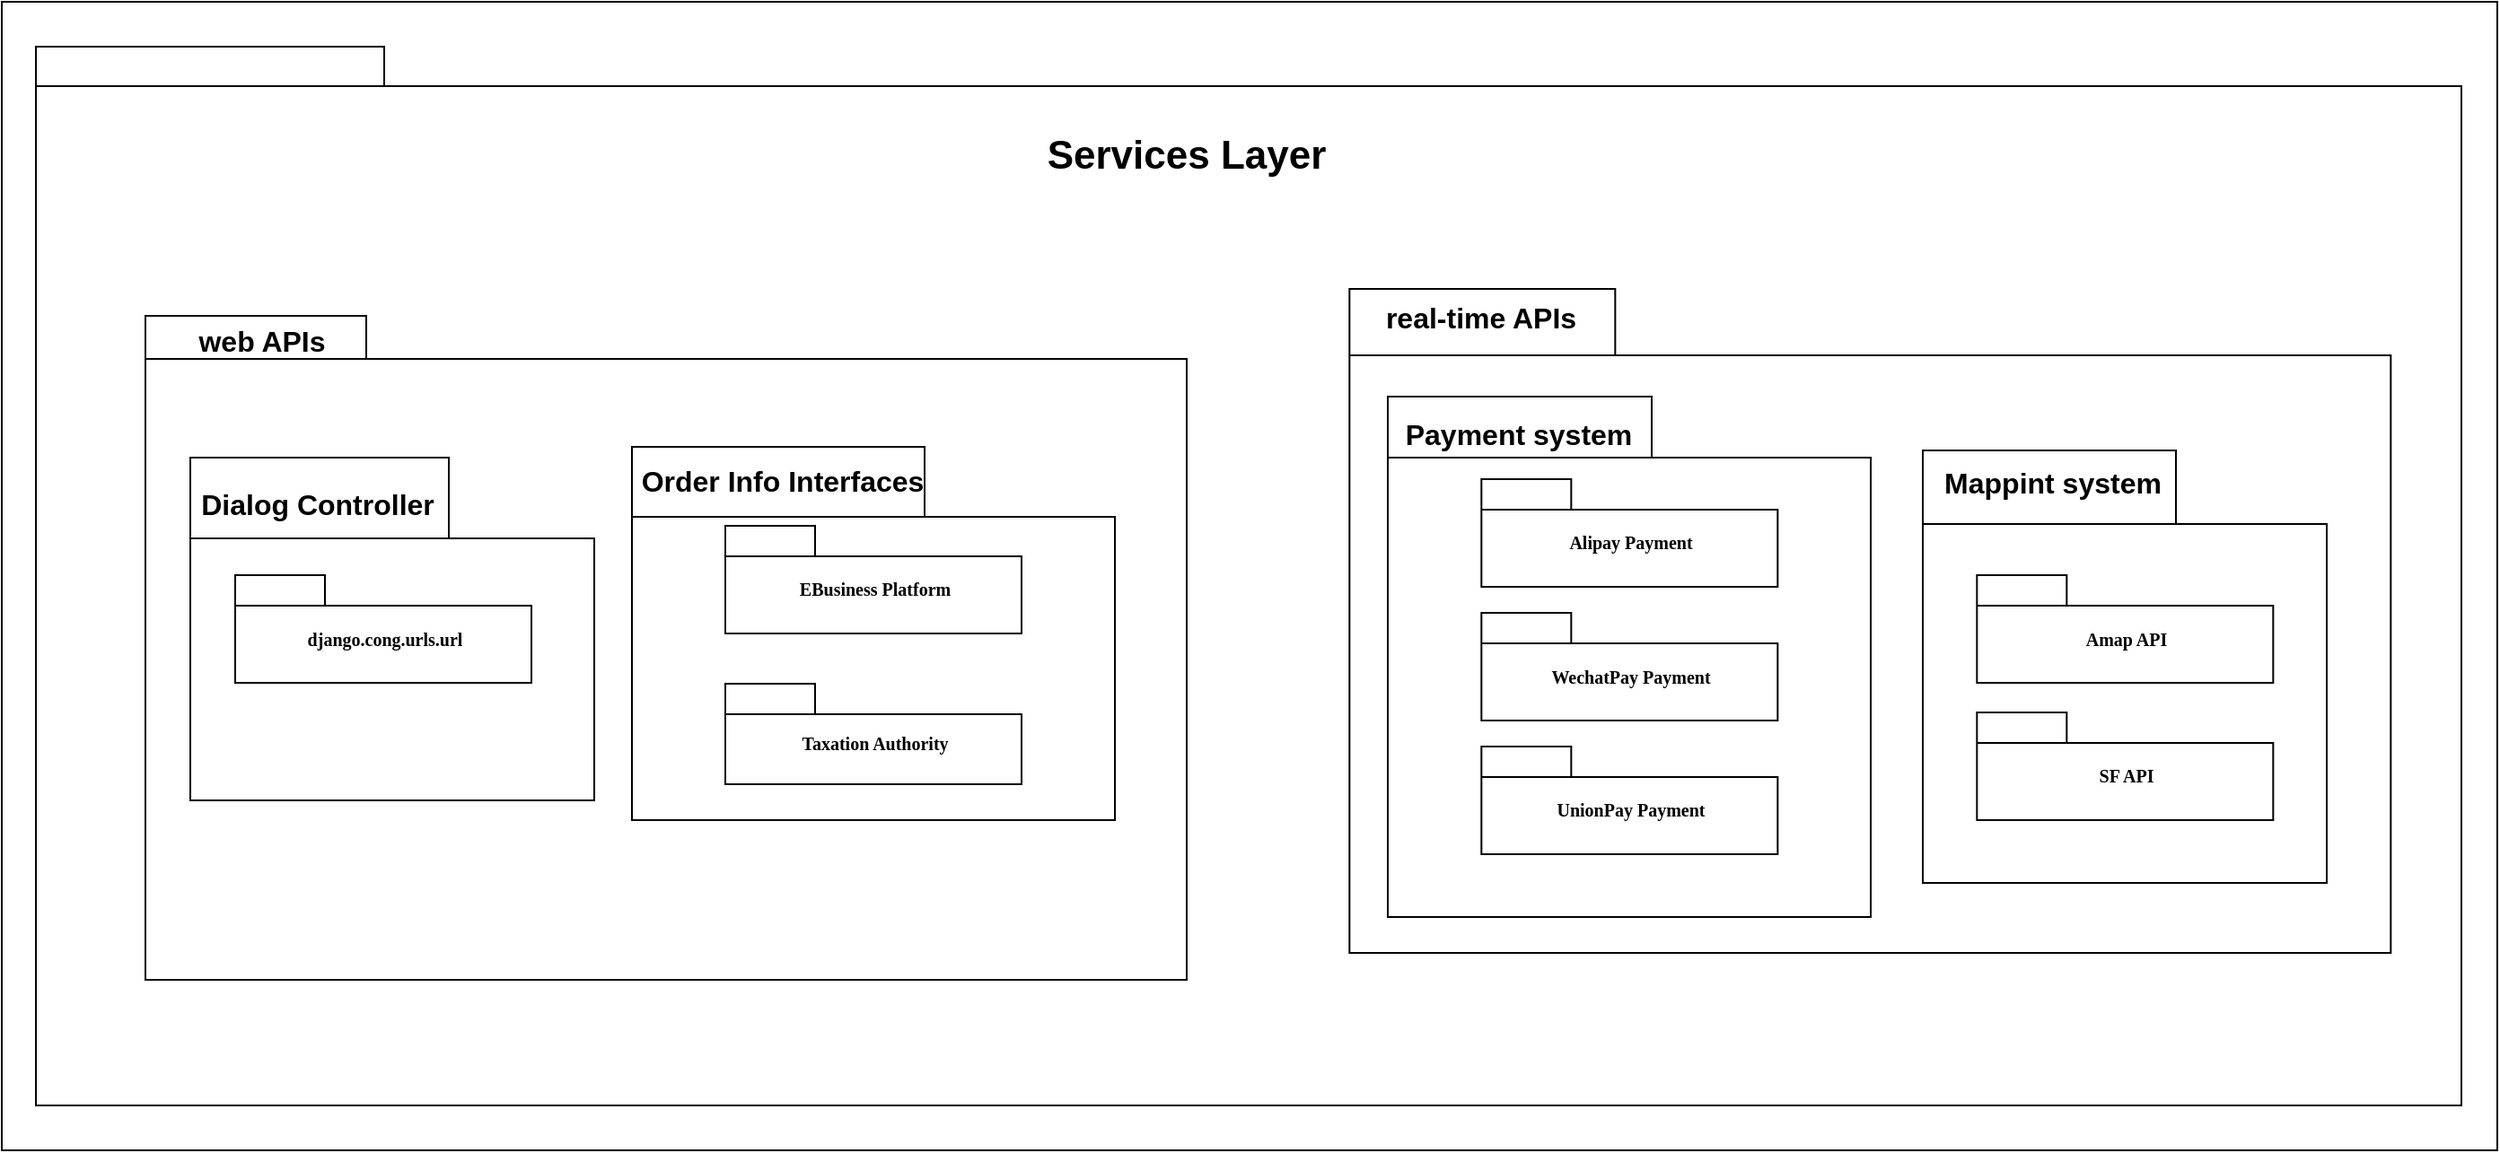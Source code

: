 <mxfile version="10.7.7" type="device"><diagram name="Page-1" id="b5b7bab2-c9e2-2cf4-8b2a-24fd1a2a6d21"><mxGraphModel dx="1885" dy="1443" grid="1" gridSize="10" guides="1" tooltips="1" connect="1" arrows="1" fold="1" page="1" pageScale="1" pageWidth="827" pageHeight="1169" background="#ffffff" math="0" shadow="0"><root><mxCell id="0"/><mxCell id="1" parent="0"/><mxCell id="fdt6fUzf4m2Bk6-qQY8v-29" value="" style="rounded=0;whiteSpace=wrap;html=1;fontSize=16;" vertex="1" parent="1"><mxGeometry x="170" y="120" width="1390" height="640" as="geometry"/></mxCell><mxCell id="6e0c8c40b5770093-18" value="" style="group" parent="1" vertex="1" connectable="0"><mxGeometry x="250" y="295" width="1290" height="460" as="geometry"/></mxCell><mxCell id="6e0c8c40b5770093-72" value="" style="shape=folder;fontStyle=1;spacingTop=10;tabWidth=194;tabHeight=22;tabPosition=left;html=1;rounded=0;shadow=0;comic=0;labelBackgroundColor=none;strokeColor=#000000;strokeWidth=1;fillColor=none;fontFamily=Verdana;fontSize=10;fontColor=#000000;align=center;" parent="6e0c8c40b5770093-18" vertex="1"><mxGeometry x="-61" y="-150" width="1351" height="590" as="geometry"/></mxCell><mxCell id="6e0c8c40b5770093-11" value="" style="shape=folder;fontStyle=1;spacingTop=10;tabWidth=123;tabHeight=24;tabPosition=left;html=1;rounded=0;shadow=0;comic=0;labelBackgroundColor=none;strokeColor=#000000;strokeWidth=1;fillColor=#ffffff;fontFamily=Verdana;fontSize=10;fontColor=#000000;align=center;" parent="6e0c8c40b5770093-18" vertex="1"><mxGeometry width="580" height="370" as="geometry"/></mxCell><mxCell id="6e0c8c40b5770093-15" value="" style="shape=folder;fontStyle=1;spacingTop=10;tabWidth=144;tabHeight=45;tabPosition=left;html=1;rounded=0;shadow=0;comic=0;labelBackgroundColor=none;strokeColor=#000000;strokeWidth=1;fillColor=#ffffff;fontFamily=Verdana;fontSize=10;fontColor=#000000;align=center;" parent="6e0c8c40b5770093-18" vertex="1"><mxGeometry x="25" y="79" width="225" height="191" as="geometry"/></mxCell><mxCell id="6e0c8c40b5770093-17" value="" style="shape=folder;fontStyle=1;spacingTop=10;tabWidth=163;tabHeight=39;tabPosition=left;html=1;rounded=0;shadow=0;comic=0;labelBackgroundColor=none;strokeColor=#000000;strokeWidth=1;fillColor=#ffffff;fontFamily=Verdana;fontSize=10;fontColor=#000000;align=center;" parent="6e0c8c40b5770093-18" vertex="1"><mxGeometry x="271" y="73" width="269" height="208" as="geometry"/></mxCell><mxCell id="fdt6fUzf4m2Bk6-qQY8v-3" value="django.cong.urls.url" style="shape=folder;fontStyle=1;spacingTop=10;tabWidth=50;tabHeight=17;tabPosition=left;html=1;rounded=0;shadow=0;comic=0;labelBackgroundColor=none;strokeColor=#000000;strokeWidth=1;fillColor=#ffffff;fontFamily=Verdana;fontSize=10;fontColor=#000000;align=center;" vertex="1" parent="6e0c8c40b5770093-18"><mxGeometry x="50" y="144.5" width="165" height="60" as="geometry"/></mxCell><mxCell id="fdt6fUzf4m2Bk6-qQY8v-10" value="EBusiness Platform" style="shape=folder;fontStyle=1;spacingTop=10;tabWidth=50;tabHeight=17;tabPosition=left;html=1;rounded=0;shadow=0;comic=0;labelBackgroundColor=none;strokeColor=#000000;strokeWidth=1;fillColor=#ffffff;fontFamily=Verdana;fontSize=10;fontColor=#000000;align=center;" vertex="1" parent="6e0c8c40b5770093-18"><mxGeometry x="323" y="117" width="165" height="60" as="geometry"/></mxCell><mxCell id="fdt6fUzf4m2Bk6-qQY8v-11" value="Taxation Authority" style="shape=folder;fontStyle=1;spacingTop=10;tabWidth=50;tabHeight=17;tabPosition=left;html=1;rounded=0;shadow=0;comic=0;labelBackgroundColor=none;strokeColor=#000000;strokeWidth=1;fillColor=#ffffff;fontFamily=Verdana;fontSize=10;fontColor=#000000;align=center;" vertex="1" parent="6e0c8c40b5770093-18"><mxGeometry x="323" y="205" width="165" height="56" as="geometry"/></mxCell><mxCell id="fdt6fUzf4m2Bk6-qQY8v-2" value="Services Layer" style="text;align=center;fontStyle=1;verticalAlign=middle;spacingLeft=3;spacingRight=3;strokeColor=none;rotatable=0;points=[[0,0.5],[1,0.5]];portConstraint=eastwest;fontSize=22;" vertex="1" parent="6e0c8c40b5770093-18"><mxGeometry x="540" y="-105" width="80" height="26" as="geometry"/></mxCell><mxCell id="fdt6fUzf4m2Bk6-qQY8v-22" value="web APIs" style="text;align=center;fontStyle=1;verticalAlign=middle;spacingLeft=3;spacingRight=3;strokeColor=none;rotatable=0;points=[[0,0.5],[1,0.5]];portConstraint=eastwest;fontSize=16;" vertex="1" parent="6e0c8c40b5770093-18"><mxGeometry x="25" width="80" height="26" as="geometry"/></mxCell><mxCell id="fdt6fUzf4m2Bk6-qQY8v-24" value="Dialog Controller" style="text;align=center;fontStyle=1;verticalAlign=middle;spacingLeft=3;spacingRight=3;strokeColor=none;rotatable=0;points=[[0,0.5],[1,0.5]];portConstraint=eastwest;fontSize=16;" vertex="1" parent="6e0c8c40b5770093-18"><mxGeometry x="56" y="91" width="80" height="26" as="geometry"/></mxCell><mxCell id="fdt6fUzf4m2Bk6-qQY8v-25" value="Order Info Interfaces" style="text;align=center;fontStyle=1;verticalAlign=middle;spacingLeft=3;spacingRight=3;strokeColor=none;rotatable=0;points=[[0,0.5],[1,0.5]];portConstraint=eastwest;fontSize=16;" vertex="1" parent="6e0c8c40b5770093-18"><mxGeometry x="315" y="78" width="80" height="26" as="geometry"/></mxCell><mxCell id="fdt6fUzf4m2Bk6-qQY8v-14" value="" style="shape=folder;fontStyle=1;spacingTop=10;tabWidth=148;tabHeight=37;tabPosition=left;html=1;rounded=0;shadow=0;comic=0;labelBackgroundColor=none;strokeColor=#000000;strokeWidth=1;fillColor=#ffffff;fontFamily=Verdana;fontSize=10;fontColor=#000000;align=center;" vertex="1" parent="1"><mxGeometry x="920.667" y="280" width="580" height="370" as="geometry"/></mxCell><mxCell id="fdt6fUzf4m2Bk6-qQY8v-15" value="" style="shape=folder;fontStyle=1;spacingTop=10;tabWidth=141;tabHeight=41;tabPosition=left;html=1;rounded=0;shadow=0;comic=0;labelBackgroundColor=none;strokeColor=#000000;strokeWidth=1;fillColor=#ffffff;fontFamily=Verdana;fontSize=10;fontColor=#000000;align=center;" vertex="1" parent="1"><mxGeometry x="1240" y="370" width="225" height="241" as="geometry"/></mxCell><mxCell id="fdt6fUzf4m2Bk6-qQY8v-16" value="" style="shape=folder;fontStyle=1;spacingTop=10;tabWidth=147;tabHeight=34;tabPosition=left;html=1;rounded=0;shadow=0;comic=0;labelBackgroundColor=none;strokeColor=#000000;strokeWidth=1;fillColor=#ffffff;fontFamily=Verdana;fontSize=10;fontColor=#000000;align=center;" vertex="1" parent="1"><mxGeometry x="942" y="340" width="269" height="290" as="geometry"/></mxCell><mxCell id="fdt6fUzf4m2Bk6-qQY8v-17" value="Amap API" style="shape=folder;fontStyle=1;spacingTop=10;tabWidth=50;tabHeight=17;tabPosition=left;html=1;rounded=0;shadow=0;comic=0;labelBackgroundColor=none;strokeColor=#000000;strokeWidth=1;fillColor=#ffffff;fontFamily=Verdana;fontSize=10;fontColor=#000000;align=center;" vertex="1" parent="1"><mxGeometry x="1270.167" y="439.5" width="165" height="60" as="geometry"/></mxCell><mxCell id="fdt6fUzf4m2Bk6-qQY8v-18" value="Alipay Payment" style="shape=folder;fontStyle=1;spacingTop=10;tabWidth=50;tabHeight=17;tabPosition=left;html=1;rounded=0;shadow=0;comic=0;labelBackgroundColor=none;strokeColor=#000000;strokeWidth=1;fillColor=#ffffff;fontFamily=Verdana;fontSize=10;fontColor=#000000;align=center;" vertex="1" parent="1"><mxGeometry x="994.167" y="386" width="165" height="60" as="geometry"/></mxCell><mxCell id="fdt6fUzf4m2Bk6-qQY8v-19" value="WechatPay Payment" style="shape=folder;fontStyle=1;spacingTop=10;tabWidth=50;tabHeight=17;tabPosition=left;html=1;rounded=0;shadow=0;comic=0;labelBackgroundColor=none;strokeColor=#000000;strokeWidth=1;fillColor=#ffffff;fontFamily=Verdana;fontSize=10;fontColor=#000000;align=center;" vertex="1" parent="1"><mxGeometry x="994.167" y="460.5" width="165" height="60" as="geometry"/></mxCell><mxCell id="fdt6fUzf4m2Bk6-qQY8v-21" value="UnionPay Payment" style="shape=folder;fontStyle=1;spacingTop=10;tabWidth=50;tabHeight=17;tabPosition=left;html=1;rounded=0;shadow=0;comic=0;labelBackgroundColor=none;strokeColor=#000000;strokeWidth=1;fillColor=#ffffff;fontFamily=Verdana;fontSize=10;fontColor=#000000;align=center;" vertex="1" parent="1"><mxGeometry x="994.167" y="535" width="165" height="60" as="geometry"/></mxCell><mxCell id="fdt6fUzf4m2Bk6-qQY8v-23" value="real-time APIs" style="text;align=center;fontStyle=1;verticalAlign=middle;spacingLeft=3;spacingRight=3;strokeColor=none;rotatable=0;points=[[0,0.5],[1,0.5]];portConstraint=eastwest;fontSize=16;" vertex="1" parent="1"><mxGeometry x="954" y="282" width="80" height="26" as="geometry"/></mxCell><mxCell id="fdt6fUzf4m2Bk6-qQY8v-26" value="Payment system" style="text;align=center;fontStyle=1;verticalAlign=middle;spacingLeft=3;spacingRight=3;strokeColor=none;rotatable=0;points=[[0,0.5],[1,0.5]];portConstraint=eastwest;fontSize=16;" vertex="1" parent="1"><mxGeometry x="975" y="347" width="80" height="26" as="geometry"/></mxCell><mxCell id="fdt6fUzf4m2Bk6-qQY8v-27" value="Mappint system" style="text;align=center;fontStyle=1;verticalAlign=middle;spacingLeft=3;spacingRight=3;strokeColor=none;rotatable=0;points=[[0,0.5],[1,0.5]];portConstraint=eastwest;fontSize=16;" vertex="1" parent="1"><mxGeometry x="1272.5" y="374" width="80" height="26" as="geometry"/></mxCell><mxCell id="fdt6fUzf4m2Bk6-qQY8v-28" value="SF API" style="shape=folder;fontStyle=1;spacingTop=10;tabWidth=50;tabHeight=17;tabPosition=left;html=1;rounded=0;shadow=0;comic=0;labelBackgroundColor=none;strokeColor=#000000;strokeWidth=1;fillColor=#ffffff;fontFamily=Verdana;fontSize=10;fontColor=#000000;align=center;" vertex="1" parent="1"><mxGeometry x="1270.167" y="516" width="165" height="60" as="geometry"/></mxCell></root></mxGraphModel></diagram></mxfile>
